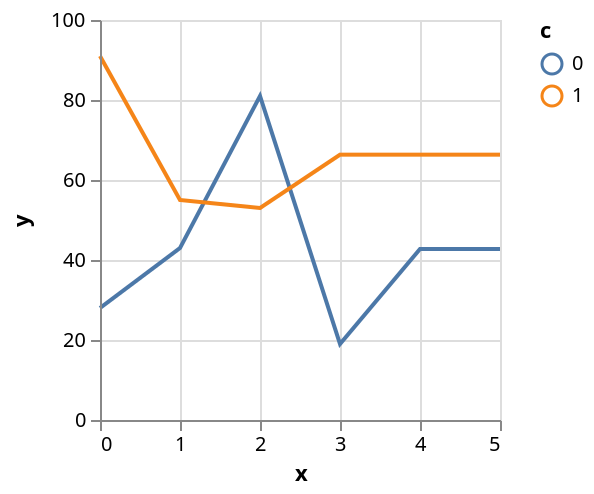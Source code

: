 {
    "$schema": "https://vega.github.io/schema/vega/v3.json",
    "autosize": "pad",
    "padding": 5,
    "width": 200,
    "height": 200,
    "style": "cell",
    "data": [
        {
            "name": "source_0",
            "values": [
                {
                    "x": 0,
                    "y": 28,
                    "c": 0
                },
                {
                    "x": 0,
                    "y": 91,
                    "c": 1
                },
                {
                    "x": 1,
                    "y": 43,
                    "c": 0
                },
                {
                    "x": 1,
                    "y": 55,
                    "c": 1
                },
                {
                    "x": 2,
                    "y": 81,
                    "c": 0
                },
                {
                    "x": 2,
                    "y": 53,
                    "c": 1
                },
                {
                    "x": 3,
                    "y": 19,
                    "c": 0
                }
            ]
        },
        {
            "name": "data_0",
            "source": "source_0",
            "transform": [
                {
                    "type": "formula",
                    "expr": "toNumber(datum[\"x\"])",
                    "as": "x"
                },
                {
                    "type": "impute",
                    "field": "y",
                    "key": "x",
                    "keyvals": {
                        "signal": "sequence(4,6)"
                    },
                    "method": "value",
                    "groupby": [
                        "c"
                    ],
                    "value": null
                },
                {
                    "type": "window",
                    "as": [
                        "imputed_y_value"
                    ],
                    "ops": [
                        "mean"
                    ],
                    "fields": [
                        "y"
                    ],
                    "frame": [
                        null,
                        null
                    ],
                    "ignorePeers": false,
                    "groupby": [
                        "c"
                    ]
                },
                {
                    "type": "formula",
                    "expr": "datum.y === null ? datum.imputed_y_value : datum.y",
                    "as": "y"
                }
            ]
        }
    ],
    "marks": [
        {
            "name": "pathgroup",
            "type": "group",
            "from": {
                "facet": {
                    "name": "faceted_path_main",
                    "data": "data_0",
                    "groupby": [
                        "c"
                    ]
                }
            },
            "encode": {
                "update": {
                    "width": {
                        "field": {
                            "group": "width"
                        }
                    },
                    "height": {
                        "field": {
                            "group": "height"
                        }
                    }
                }
            },
            "marks": [
                {
                    "name": "marks",
                    "type": "line",
                    "style": [
                        "line"
                    ],
                    "sort": {
                        "field": "datum[\"x\"]",
                        "order": "descending"
                    },
                    "from": {
                        "data": "faceted_path_main"
                    },
                    "encode": {
                        "update": {
                            "stroke": {
                                "scale": "color",
                                "field": "c"
                            },
                            "x": {
                                "scale": "x",
                                "field": "x"
                            },
                            "y": {
                                "scale": "y",
                                "field": "y"
                            },
                            "defined": {
                                "signal": "datum[\"x\"] !== null && !isNaN(datum[\"x\"]) && datum[\"y\"] !== null && !isNaN(datum[\"y\"])"
                            }
                        }
                    }
                }
            ]
        }
    ],
    "scales": [
        {
            "name": "x",
            "type": "linear",
            "domain": {
                "data": "data_0",
                "field": "x"
            },
            "range": [
                0,
                {
                    "signal": "width"
                }
            ],
            "nice": 1,
            "zero": false
        },
        {
            "name": "y",
            "type": "linear",
            "domain": {
                "data": "data_0",
                "field": "y"
            },
            "range": [
                {
                    "signal": "height"
                },
                0
            ],
            "nice": true,
            "zero": true
        },
        {
            "name": "color",
            "type": "ordinal",
            "domain": {
                "data": "data_0",
                "field": "c",
                "sort": true
            },
            "range": "category"
        }
    ],
    "axes": [
        {
            "scale": "x",
            "orient": "bottom",
            "grid": false,
            "title": "x",
            "labelFlush": true,
            "labelOverlap": true,
            "tickCount": {
                "signal": "ceil(width/40)"
            },
            "zindex": 1
        },
        {
            "scale": "x",
            "orient": "bottom",
            "grid": true,
            "tickCount": {
                "signal": "ceil(width/40)"
            },
            "gridScale": "y",
            "domain": false,
            "labels": false,
            "maxExtent": 0,
            "minExtent": 0,
            "ticks": false,
            "zindex": 0
        },
        {
            "scale": "y",
            "orient": "left",
            "grid": false,
            "title": "y",
            "labelOverlap": true,
            "tickCount": {
                "signal": "ceil(height/40)"
            },
            "zindex": 1
        },
        {
            "scale": "y",
            "orient": "left",
            "grid": true,
            "tickCount": {
                "signal": "ceil(height/40)"
            },
            "gridScale": "x",
            "domain": false,
            "labels": false,
            "maxExtent": 0,
            "minExtent": 0,
            "ticks": false,
            "zindex": 0
        }
    ],
    "legends": [
        {
            "stroke": "color",
            "title": "c"
        }
    ],
    "config": {
        "axisY": {
            "minExtent": 30
        }
    }
}
